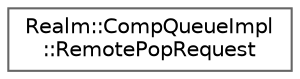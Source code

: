 digraph "Graphical Class Hierarchy"
{
 // LATEX_PDF_SIZE
  bgcolor="transparent";
  edge [fontname=Helvetica,fontsize=10,labelfontname=Helvetica,labelfontsize=10];
  node [fontname=Helvetica,fontsize=10,shape=box,height=0.2,width=0.4];
  rankdir="LR";
  Node0 [id="Node000000",label="Realm::CompQueueImpl\l::RemotePopRequest",height=0.2,width=0.4,color="grey40", fillcolor="white", style="filled",URL="$classRealm_1_1CompQueueImpl_1_1RemotePopRequest.html",tooltip=" "];
}
